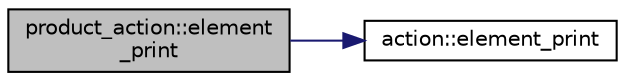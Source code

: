 digraph "product_action::element_print"
{
  edge [fontname="Helvetica",fontsize="10",labelfontname="Helvetica",labelfontsize="10"];
  node [fontname="Helvetica",fontsize="10",shape=record];
  rankdir="LR";
  Node1520 [label="product_action::element\l_print",height=0.2,width=0.4,color="black", fillcolor="grey75", style="filled", fontcolor="black"];
  Node1520 -> Node1521 [color="midnightblue",fontsize="10",style="solid",fontname="Helvetica"];
  Node1521 [label="action::element_print",height=0.2,width=0.4,color="black", fillcolor="white", style="filled",URL="$d2/d86/classaction.html#ae38c3ef3c1125213733d63c6fc3c40cd"];
}
